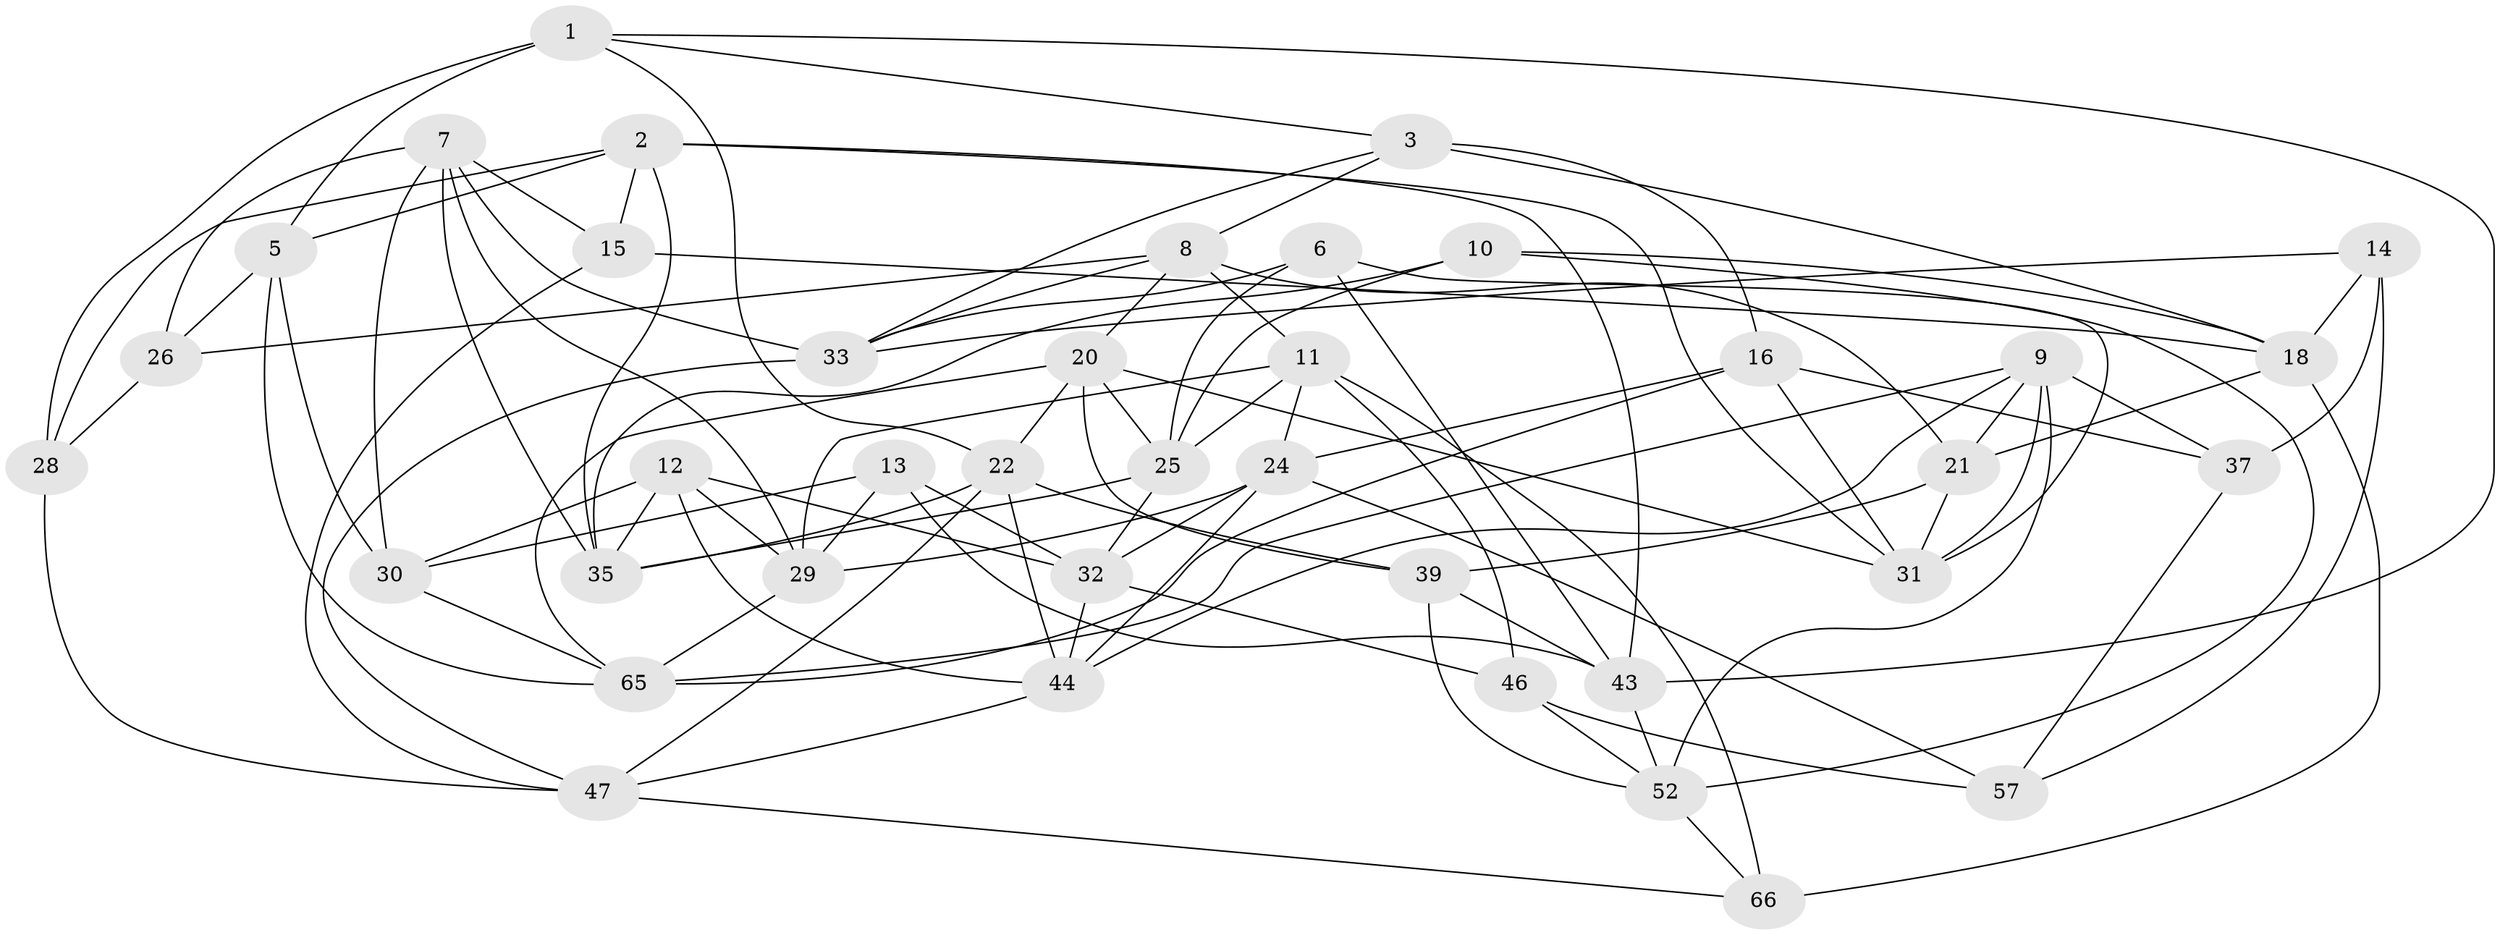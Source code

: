 // Generated by graph-tools (version 1.1) at 2025/24/03/03/25 07:24:23]
// undirected, 39 vertices, 102 edges
graph export_dot {
graph [start="1"]
  node [color=gray90,style=filled];
  1 [super="+4"];
  2 [super="+60"];
  3 [super="+17"];
  5 [super="+64"];
  6;
  7 [super="+41"];
  8 [super="+19"];
  9 [super="+34"];
  10;
  11 [super="+62"];
  12 [super="+42"];
  13;
  14;
  15;
  16 [super="+27"];
  18 [super="+48"];
  20 [super="+23"];
  21 [super="+38"];
  22 [super="+53"];
  24 [super="+63"];
  25 [super="+55"];
  26;
  28;
  29 [super="+40"];
  30 [super="+56"];
  31 [super="+58"];
  32 [super="+59"];
  33 [super="+36"];
  35 [super="+45"];
  37;
  39 [super="+54"];
  43 [super="+49"];
  44 [super="+50"];
  46;
  47 [super="+51"];
  52 [super="+61"];
  57;
  65 [super="+67"];
  66;
  1 -- 28;
  1 -- 3;
  1 -- 43;
  1 -- 5 [weight=2];
  1 -- 22;
  2 -- 31;
  2 -- 15;
  2 -- 28;
  2 -- 5;
  2 -- 35;
  2 -- 43;
  3 -- 33;
  3 -- 16 [weight=2];
  3 -- 8;
  3 -- 18;
  5 -- 30;
  5 -- 26;
  5 -- 65;
  6 -- 33;
  6 -- 31;
  6 -- 43;
  6 -- 25;
  7 -- 30;
  7 -- 33;
  7 -- 26;
  7 -- 35;
  7 -- 15;
  7 -- 29;
  8 -- 26;
  8 -- 11;
  8 -- 33;
  8 -- 20;
  8 -- 21;
  9 -- 21;
  9 -- 31;
  9 -- 65;
  9 -- 44;
  9 -- 37;
  9 -- 52;
  10 -- 18;
  10 -- 52;
  10 -- 25;
  10 -- 35;
  11 -- 29;
  11 -- 25;
  11 -- 66;
  11 -- 46;
  11 -- 24;
  12 -- 35;
  12 -- 32;
  12 -- 30 [weight=2];
  12 -- 44;
  12 -- 29;
  13 -- 29;
  13 -- 32;
  13 -- 30;
  13 -- 43;
  14 -- 33;
  14 -- 37;
  14 -- 57;
  14 -- 18;
  15 -- 18;
  15 -- 47;
  16 -- 37;
  16 -- 24;
  16 -- 31;
  16 -- 65;
  18 -- 66;
  18 -- 21;
  20 -- 22;
  20 -- 31;
  20 -- 39;
  20 -- 65;
  20 -- 25;
  21 -- 39 [weight=2];
  21 -- 31;
  22 -- 39;
  22 -- 44;
  22 -- 35;
  22 -- 47;
  24 -- 29;
  24 -- 32;
  24 -- 57;
  24 -- 44;
  25 -- 32;
  25 -- 35;
  26 -- 28;
  28 -- 47;
  29 -- 65;
  30 -- 65;
  32 -- 44;
  32 -- 46;
  33 -- 47;
  37 -- 57;
  39 -- 43;
  39 -- 52;
  43 -- 52;
  44 -- 47;
  46 -- 57;
  46 -- 52;
  47 -- 66;
  52 -- 66;
}
